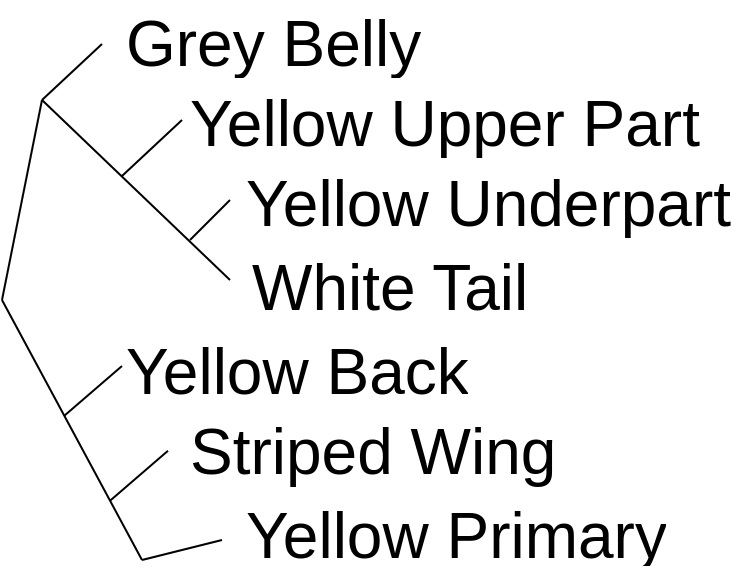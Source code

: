 <mxfile version="23.0.1" type="device">
  <diagram name="Page-1" id="NDewDQXh8GJ2ohnPGecQ">
    <mxGraphModel dx="435" dy="307" grid="1" gridSize="10" guides="1" tooltips="1" connect="1" arrows="1" fold="1" page="1" pageScale="1" pageWidth="400" pageHeight="300" math="0" shadow="0">
      <root>
        <mxCell id="0" />
        <mxCell id="1" parent="0" />
        <mxCell id="YE2acT_Aik6SvZDj6w7w-6" value="" style="endArrow=none;html=1;rounded=0;" parent="1" edge="1">
          <mxGeometry width="50" height="50" relative="1" as="geometry">
            <mxPoint x="50" y="50" as="sourcePoint" />
            <mxPoint x="144" y="140" as="targetPoint" />
          </mxGeometry>
        </mxCell>
        <mxCell id="YE2acT_Aik6SvZDj6w7w-13" value="" style="endArrow=none;html=1;rounded=0;" parent="1" edge="1">
          <mxGeometry width="50" height="50" relative="1" as="geometry">
            <mxPoint x="50" y="50" as="sourcePoint" />
            <mxPoint x="30" y="150" as="targetPoint" />
          </mxGeometry>
        </mxCell>
        <UserObject label="&lt;font style=&quot;font-size: 32px;&quot;&gt;Grey Belly&lt;/font&gt;" placeholders="1" name="Variable" id="YE2acT_Aik6SvZDj6w7w-23">
          <mxCell style="text;html=1;strokeColor=none;fillColor=none;align=left;verticalAlign=middle;whiteSpace=wrap;overflow=hidden;fontSize=24;" parent="1" vertex="1">
            <mxGeometry x="90" width="310" height="40" as="geometry" />
          </mxCell>
        </UserObject>
        <UserObject label="&lt;font style=&quot;font-size: 32px;&quot;&gt;Yellow Upper Part&lt;/font&gt;" placeholders="1" name="Variable" id="YE2acT_Aik6SvZDj6w7w-24">
          <mxCell style="text;html=1;strokeColor=none;fillColor=none;align=left;verticalAlign=middle;whiteSpace=wrap;overflow=hidden;" parent="1" vertex="1">
            <mxGeometry x="122" y="40" width="258" height="40" as="geometry" />
          </mxCell>
        </UserObject>
        <UserObject label="&lt;font style=&quot;font-size: 32px;&quot;&gt;Yellow Underpart&lt;/font&gt;" placeholders="1" name="Variable" id="YE2acT_Aik6SvZDj6w7w-27">
          <mxCell style="text;html=1;strokeColor=none;fillColor=none;align=left;verticalAlign=middle;whiteSpace=wrap;overflow=hidden;" parent="1" vertex="1">
            <mxGeometry x="150" y="80" width="248" height="40" as="geometry" />
          </mxCell>
        </UserObject>
        <UserObject label="&lt;font style=&quot;font-size: 32px;&quot;&gt;White Tail&lt;/font&gt;" placeholders="1" name="Variable" id="YE2acT_Aik6SvZDj6w7w-28">
          <mxCell style="text;html=1;strokeColor=none;fillColor=none;align=left;verticalAlign=middle;whiteSpace=wrap;overflow=hidden;" parent="1" vertex="1">
            <mxGeometry x="153" y="122" width="228" height="40" as="geometry" />
          </mxCell>
        </UserObject>
        <UserObject label="&lt;font style=&quot;font-size: 32px;&quot;&gt;Yellow Back&lt;/font&gt;" placeholders="1" name="Variable" id="YE2acT_Aik6SvZDj6w7w-29">
          <mxCell style="text;html=1;strokeColor=none;fillColor=none;align=left;verticalAlign=middle;whiteSpace=wrap;overflow=hidden;" parent="1" vertex="1">
            <mxGeometry x="90" y="164" width="238" height="38" as="geometry" />
          </mxCell>
        </UserObject>
        <UserObject label="&lt;font style=&quot;font-size: 32px;&quot;&gt;Striped Wing&lt;/font&gt;" placeholders="1" name="Variable" id="YE2acT_Aik6SvZDj6w7w-30">
          <mxCell style="text;html=1;strokeColor=none;fillColor=none;align=left;verticalAlign=middle;whiteSpace=wrap;overflow=hidden;" parent="1" vertex="1">
            <mxGeometry x="122" y="202" width="208" height="48" as="geometry" />
          </mxCell>
        </UserObject>
        <UserObject label="&lt;font style=&quot;font-size: 32px;&quot;&gt;Yellow Primary&lt;/font&gt;" placeholders="1" name="Variable" id="YE2acT_Aik6SvZDj6w7w-31">
          <mxCell style="text;html=1;strokeColor=none;fillColor=none;align=left;verticalAlign=middle;whiteSpace=wrap;overflow=hidden;fontSize=24;" parent="1" vertex="1">
            <mxGeometry x="150" y="246" width="228" height="38" as="geometry" />
          </mxCell>
        </UserObject>
        <mxCell id="8CMG1CeJF27HPNwrp2YU-2" value="" style="endArrow=none;html=1;rounded=0;entryX=0;entryY=0.5;entryDx=0;entryDy=0;" edge="1" parent="1">
          <mxGeometry width="50" height="50" relative="1" as="geometry">
            <mxPoint x="124" y="120" as="sourcePoint" />
            <mxPoint x="144" y="100" as="targetPoint" />
          </mxGeometry>
        </mxCell>
        <mxCell id="8CMG1CeJF27HPNwrp2YU-4" value="" style="endArrow=none;html=1;rounded=0;" edge="1" parent="1">
          <mxGeometry width="50" height="50" relative="1" as="geometry">
            <mxPoint x="90" y="88" as="sourcePoint" />
            <mxPoint x="120" y="60" as="targetPoint" />
          </mxGeometry>
        </mxCell>
        <mxCell id="8CMG1CeJF27HPNwrp2YU-5" value="" style="endArrow=none;html=1;rounded=0;" edge="1" parent="1">
          <mxGeometry width="50" height="50" relative="1" as="geometry">
            <mxPoint x="50" y="50" as="sourcePoint" />
            <mxPoint x="80" y="22" as="targetPoint" />
          </mxGeometry>
        </mxCell>
        <mxCell id="8CMG1CeJF27HPNwrp2YU-6" value="" style="endArrow=none;html=1;rounded=0;" edge="1" parent="1">
          <mxGeometry width="50" height="50" relative="1" as="geometry">
            <mxPoint x="30" y="150" as="sourcePoint" />
            <mxPoint x="100" y="280" as="targetPoint" />
          </mxGeometry>
        </mxCell>
        <mxCell id="8CMG1CeJF27HPNwrp2YU-7" value="" style="endArrow=none;html=1;rounded=0;entryX=0;entryY=0.5;entryDx=0;entryDy=0;" edge="1" parent="1" target="YE2acT_Aik6SvZDj6w7w-29">
          <mxGeometry width="50" height="50" relative="1" as="geometry">
            <mxPoint x="61" y="208" as="sourcePoint" />
            <mxPoint x="80" y="190" as="targetPoint" />
          </mxGeometry>
        </mxCell>
        <mxCell id="8CMG1CeJF27HPNwrp2YU-8" value="" style="endArrow=none;html=1;rounded=0;entryX=0;entryY=0.5;entryDx=0;entryDy=0;" edge="1" parent="1">
          <mxGeometry width="50" height="50" relative="1" as="geometry">
            <mxPoint x="84" y="250.34" as="sourcePoint" />
            <mxPoint x="113" y="225.34" as="targetPoint" />
          </mxGeometry>
        </mxCell>
        <mxCell id="8CMG1CeJF27HPNwrp2YU-9" value="" style="endArrow=none;html=1;rounded=0;" edge="1" parent="1">
          <mxGeometry width="50" height="50" relative="1" as="geometry">
            <mxPoint x="100" y="280.0" as="sourcePoint" />
            <mxPoint x="140" y="270" as="targetPoint" />
          </mxGeometry>
        </mxCell>
      </root>
    </mxGraphModel>
  </diagram>
</mxfile>
